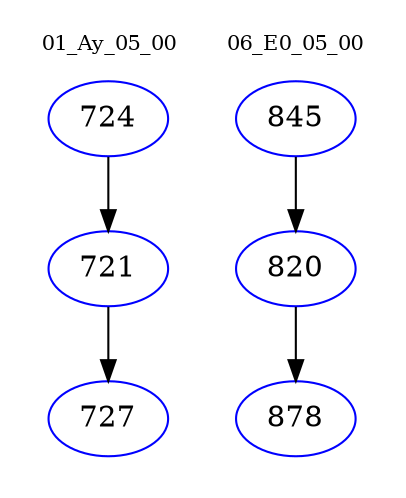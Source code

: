 digraph{
subgraph cluster_0 {
color = white
label = "01_Ay_05_00";
fontsize=10;
T0_724 [label="724", color="blue"]
T0_724 -> T0_721 [color="black"]
T0_721 [label="721", color="blue"]
T0_721 -> T0_727 [color="black"]
T0_727 [label="727", color="blue"]
}
subgraph cluster_1 {
color = white
label = "06_E0_05_00";
fontsize=10;
T1_845 [label="845", color="blue"]
T1_845 -> T1_820 [color="black"]
T1_820 [label="820", color="blue"]
T1_820 -> T1_878 [color="black"]
T1_878 [label="878", color="blue"]
}
}
